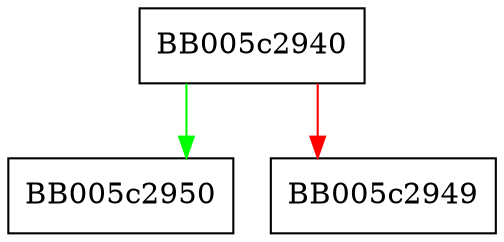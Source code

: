 digraph EVP_MD_meth_set_copy {
  node [shape="box"];
  graph [splines=ortho];
  BB005c2940 -> BB005c2950 [color="green"];
  BB005c2940 -> BB005c2949 [color="red"];
}